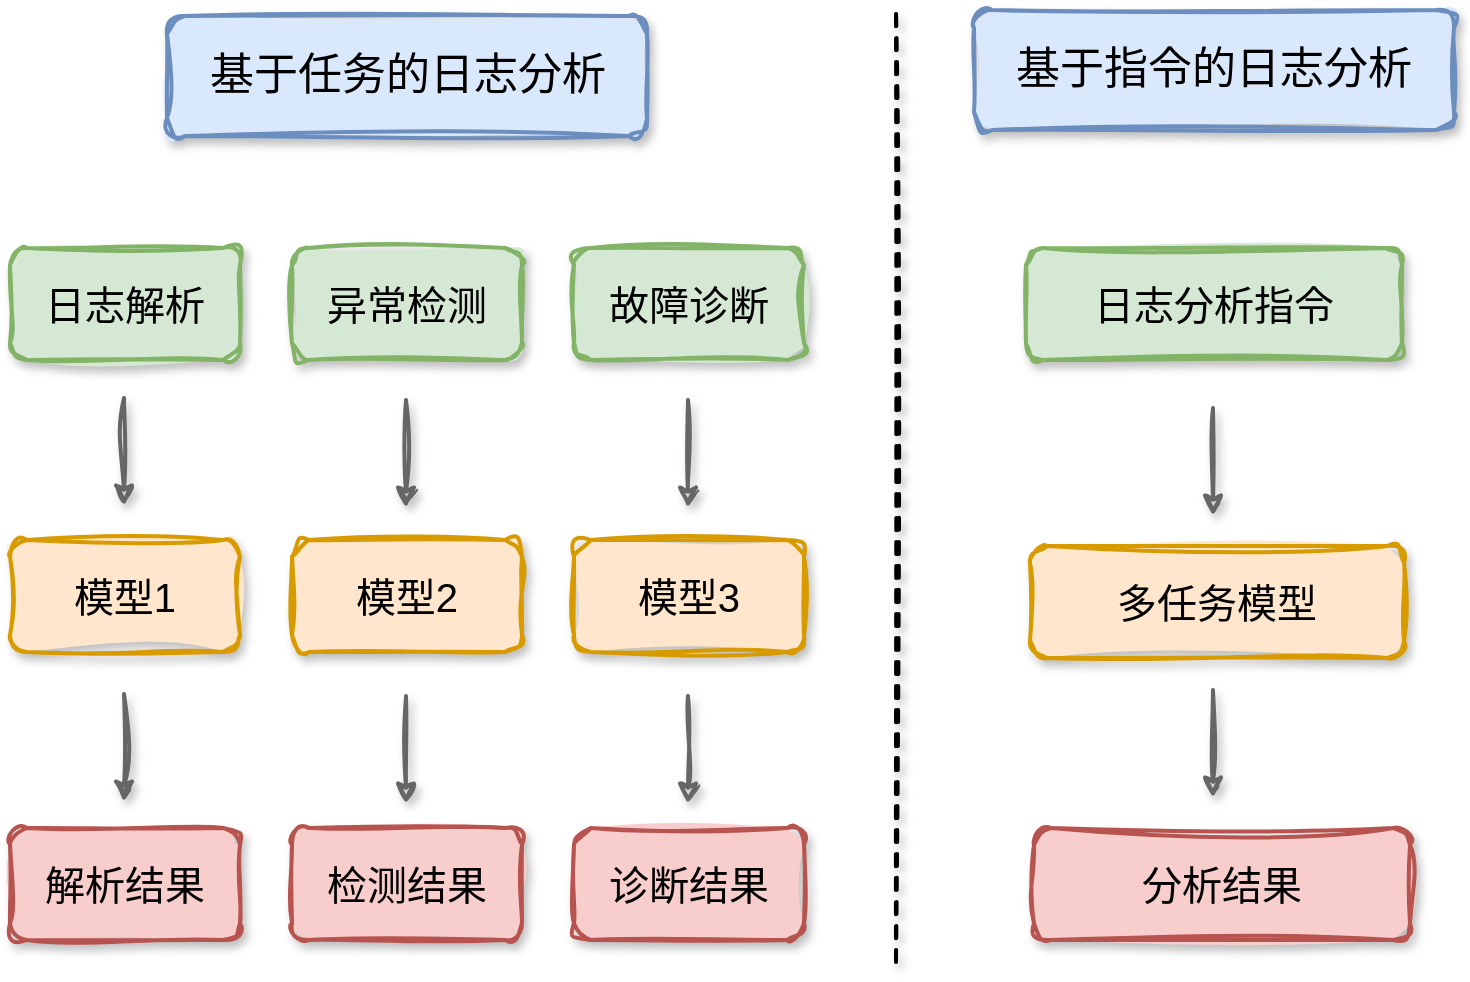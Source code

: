 <mxfile version="26.1.0">
  <diagram name="第 1 页" id="L4ce1Rrvn7hqPBwAT1Oa">
    <mxGraphModel dx="2308" dy="1543" grid="0" gridSize="10" guides="1" tooltips="1" connect="1" arrows="1" fold="1" page="0" pageScale="1" pageWidth="827" pageHeight="1169" math="0" shadow="0">
      <root>
        <mxCell id="0" />
        <mxCell id="1" parent="0" />
        <mxCell id="I-i7RFHFEAs0DxLh_xhu-2" value="&lt;font style=&quot;font-size: 22px;&quot;&gt;基于任务的日志分析&lt;/font&gt;" style="rounded=1;whiteSpace=wrap;html=1;strokeWidth=2;fontSize=20;labelBackgroundColor=none;fillColor=#dae8fc;strokeColor=#6c8ebf;sketch=1;curveFitting=1;jiggle=2;fontFamily=Helvetica;fillStyle=solid;shadow=1;" vertex="1" parent="1">
          <mxGeometry x="-284.5" y="-134" width="240" height="60" as="geometry" />
        </mxCell>
        <mxCell id="I-i7RFHFEAs0DxLh_xhu-4" value="&lt;font style=&quot;font-size: 22px;&quot;&gt;基于指令的日志分析&lt;/font&gt;" style="rounded=1;whiteSpace=wrap;html=1;strokeWidth=2;fontSize=20;labelBackgroundColor=none;fillColor=#dae8fc;strokeColor=#6c8ebf;fillStyle=solid;sketch=1;curveFitting=1;jiggle=2;shadow=1;" vertex="1" parent="1">
          <mxGeometry x="119" y="-137" width="240" height="60" as="geometry" />
        </mxCell>
        <mxCell id="I-i7RFHFEAs0DxLh_xhu-5" value="&lt;font&gt;日志解析&lt;/font&gt;" style="rounded=1;whiteSpace=wrap;html=1;strokeWidth=2;fontSize=20;labelBackgroundColor=none;fillColor=#D5E8D4;strokeColor=#82b366;sketch=1;curveFitting=1;jiggle=2;fontFamily=Helvetica;fillStyle=solid;shadow=1;" vertex="1" parent="1">
          <mxGeometry x="-363" y="-18" width="115" height="56" as="geometry" />
        </mxCell>
        <mxCell id="I-i7RFHFEAs0DxLh_xhu-6" value="&lt;font&gt;异常检测&lt;/font&gt;" style="rounded=1;whiteSpace=wrap;html=1;strokeWidth=2;fontSize=20;labelBackgroundColor=none;fillColor=#D5E8D4;strokeColor=#82b366;sketch=1;curveFitting=1;jiggle=2;fontFamily=Helvetica;fillStyle=solid;shadow=1;" vertex="1" parent="1">
          <mxGeometry x="-222" y="-18" width="115" height="56" as="geometry" />
        </mxCell>
        <mxCell id="I-i7RFHFEAs0DxLh_xhu-7" value="&lt;font&gt;故障诊断&lt;/font&gt;" style="rounded=1;whiteSpace=wrap;html=1;strokeWidth=2;fontSize=20;labelBackgroundColor=none;fillColor=#D5E8D4;strokeColor=#82b366;sketch=1;curveFitting=1;jiggle=2;fontFamily=Helvetica;fillStyle=solid;shadow=1;" vertex="1" parent="1">
          <mxGeometry x="-81" y="-18" width="115" height="56" as="geometry" />
        </mxCell>
        <mxCell id="I-i7RFHFEAs0DxLh_xhu-8" value="" style="endArrow=classic;html=1;rounded=0;strokeWidth=2;fillColor=#f5f5f5;strokeColor=#666666;sketch=1;curveFitting=1;jiggle=2;fontFamily=Helvetica;shadow=1;" edge="1" parent="1">
          <mxGeometry width="50" height="50" relative="1" as="geometry">
            <mxPoint x="-306" y="57" as="sourcePoint" />
            <mxPoint x="-306" y="111" as="targetPoint" />
          </mxGeometry>
        </mxCell>
        <mxCell id="I-i7RFHFEAs0DxLh_xhu-9" value="" style="endArrow=classic;html=1;rounded=0;strokeWidth=2;fillColor=#f5f5f5;strokeColor=#666666;sketch=1;curveFitting=1;jiggle=2;fontFamily=Helvetica;shadow=1;" edge="1" parent="1">
          <mxGeometry width="50" height="50" relative="1" as="geometry">
            <mxPoint x="-165" y="58" as="sourcePoint" />
            <mxPoint x="-165" y="112" as="targetPoint" />
          </mxGeometry>
        </mxCell>
        <mxCell id="I-i7RFHFEAs0DxLh_xhu-10" value="" style="endArrow=classic;html=1;rounded=0;strokeWidth=2;fillColor=#f5f5f5;strokeColor=#666666;sketch=1;curveFitting=1;jiggle=2;fontFamily=Helvetica;shadow=1;" edge="1" parent="1">
          <mxGeometry width="50" height="50" relative="1" as="geometry">
            <mxPoint x="-24" y="58" as="sourcePoint" />
            <mxPoint x="-24" y="112" as="targetPoint" />
          </mxGeometry>
        </mxCell>
        <mxCell id="I-i7RFHFEAs0DxLh_xhu-11" value="&lt;font&gt;模型1&lt;/font&gt;" style="rounded=1;whiteSpace=wrap;html=1;strokeWidth=2;fontSize=20;labelBackgroundColor=none;fillColor=#ffe6cc;strokeColor=#d79b00;sketch=1;curveFitting=1;jiggle=2;fontFamily=Helvetica;fillStyle=solid;shadow=1;" vertex="1" parent="1">
          <mxGeometry x="-363" y="128" width="115" height="56" as="geometry" />
        </mxCell>
        <mxCell id="I-i7RFHFEAs0DxLh_xhu-12" value="&lt;font&gt;模型2&lt;/font&gt;" style="rounded=1;whiteSpace=wrap;html=1;strokeWidth=2;fontSize=20;labelBackgroundColor=none;fillColor=#ffe6cc;strokeColor=#d79b00;sketch=1;curveFitting=1;jiggle=2;fontFamily=Helvetica;fillStyle=solid;shadow=1;" vertex="1" parent="1">
          <mxGeometry x="-222" y="128" width="115" height="56" as="geometry" />
        </mxCell>
        <mxCell id="I-i7RFHFEAs0DxLh_xhu-13" value="&lt;font&gt;模型3&lt;/font&gt;" style="rounded=1;whiteSpace=wrap;html=1;strokeWidth=2;fontSize=20;labelBackgroundColor=none;fillColor=#ffe6cc;strokeColor=#d79b00;sketch=1;curveFitting=1;jiggle=2;fontFamily=Helvetica;fillStyle=solid;shadow=1;" vertex="1" parent="1">
          <mxGeometry x="-81" y="128" width="115" height="56" as="geometry" />
        </mxCell>
        <mxCell id="I-i7RFHFEAs0DxLh_xhu-18" value="解析结果" style="rounded=1;whiteSpace=wrap;html=1;strokeWidth=2;fontSize=20;labelBackgroundColor=none;fillColor=#f8cecc;strokeColor=#b85450;sketch=1;curveFitting=1;jiggle=2;fontFamily=Helvetica;fillStyle=solid;shadow=1;" vertex="1" parent="1">
          <mxGeometry x="-363" y="272" width="115" height="56" as="geometry" />
        </mxCell>
        <mxCell id="I-i7RFHFEAs0DxLh_xhu-19" value="&lt;font&gt;检测结果&lt;/font&gt;" style="rounded=1;whiteSpace=wrap;html=1;strokeWidth=2;fontSize=20;labelBackgroundColor=none;fillColor=#f8cecc;strokeColor=#b85450;sketch=1;curveFitting=1;jiggle=2;fontFamily=Helvetica;fillStyle=solid;shadow=1;" vertex="1" parent="1">
          <mxGeometry x="-222" y="272" width="115" height="56" as="geometry" />
        </mxCell>
        <mxCell id="I-i7RFHFEAs0DxLh_xhu-20" value="&lt;font&gt;诊断结果&lt;/font&gt;" style="rounded=1;whiteSpace=wrap;html=1;strokeWidth=2;fontSize=20;labelBackgroundColor=none;fillColor=#f8cecc;strokeColor=#b85450;sketch=1;curveFitting=1;jiggle=2;fontFamily=Helvetica;fillStyle=solid;shadow=1;" vertex="1" parent="1">
          <mxGeometry x="-81" y="272" width="115" height="56" as="geometry" />
        </mxCell>
        <mxCell id="I-i7RFHFEAs0DxLh_xhu-21" value="" style="endArrow=classic;html=1;rounded=0;strokeWidth=2;fillColor=#f5f5f5;strokeColor=#666666;sketch=1;curveFitting=1;jiggle=2;fontFamily=Helvetica;shadow=1;" edge="1" parent="1">
          <mxGeometry width="50" height="50" relative="1" as="geometry">
            <mxPoint x="-306" y="205" as="sourcePoint" />
            <mxPoint x="-306" y="259" as="targetPoint" />
          </mxGeometry>
        </mxCell>
        <mxCell id="I-i7RFHFEAs0DxLh_xhu-22" value="" style="endArrow=classic;html=1;rounded=0;strokeWidth=2;fillColor=#f5f5f5;strokeColor=#666666;sketch=1;curveFitting=1;jiggle=2;fontFamily=Helvetica;shadow=1;" edge="1" parent="1">
          <mxGeometry width="50" height="50" relative="1" as="geometry">
            <mxPoint x="-165" y="206" as="sourcePoint" />
            <mxPoint x="-165" y="260" as="targetPoint" />
          </mxGeometry>
        </mxCell>
        <mxCell id="I-i7RFHFEAs0DxLh_xhu-23" value="" style="endArrow=classic;html=1;rounded=0;strokeWidth=2;fillColor=#f5f5f5;strokeColor=#666666;sketch=1;curveFitting=1;jiggle=2;fontFamily=Helvetica;shadow=1;" edge="1" parent="1">
          <mxGeometry width="50" height="50" relative="1" as="geometry">
            <mxPoint x="-24" y="206" as="sourcePoint" />
            <mxPoint x="-24" y="260" as="targetPoint" />
          </mxGeometry>
        </mxCell>
        <mxCell id="I-i7RFHFEAs0DxLh_xhu-24" value="&lt;font&gt;日志分析指令&lt;/font&gt;" style="rounded=1;whiteSpace=wrap;html=1;strokeWidth=2;fontSize=20;labelBackgroundColor=none;fillColor=#d5e8d4;strokeColor=#82b366;sketch=1;curveFitting=1;jiggle=2;fontFamily=Helvetica;fillStyle=solid;shadow=1;" vertex="1" parent="1">
          <mxGeometry x="145" y="-18" width="188" height="56" as="geometry" />
        </mxCell>
        <mxCell id="I-i7RFHFEAs0DxLh_xhu-25" value="" style="endArrow=classic;html=1;rounded=0;strokeWidth=2;fillColor=#f5f5f5;strokeColor=#666666;sketch=1;curveFitting=1;jiggle=2;fontFamily=Helvetica;shadow=1;" edge="1" parent="1">
          <mxGeometry width="50" height="50" relative="1" as="geometry">
            <mxPoint x="238.5" y="62" as="sourcePoint" />
            <mxPoint x="238.5" y="116" as="targetPoint" />
          </mxGeometry>
        </mxCell>
        <mxCell id="I-i7RFHFEAs0DxLh_xhu-28" value="&lt;font&gt;多任务模型&lt;/font&gt;" style="rounded=1;whiteSpace=wrap;html=1;strokeWidth=2;fontSize=20;labelBackgroundColor=none;fillColor=#ffe6cc;strokeColor=#d79b00;sketch=1;curveFitting=1;jiggle=2;fontFamily=Helvetica;fillStyle=solid;shadow=1;" vertex="1" parent="1">
          <mxGeometry x="147" y="131" width="187" height="56" as="geometry" />
        </mxCell>
        <mxCell id="I-i7RFHFEAs0DxLh_xhu-29" value="" style="endArrow=classic;html=1;rounded=0;strokeWidth=2;fillColor=#f5f5f5;strokeColor=#666666;sketch=1;curveFitting=1;jiggle=2;fontFamily=Helvetica;shadow=1;" edge="1" parent="1">
          <mxGeometry width="50" height="50" relative="1" as="geometry">
            <mxPoint x="238.5" y="203" as="sourcePoint" />
            <mxPoint x="238.5" y="257" as="targetPoint" />
          </mxGeometry>
        </mxCell>
        <mxCell id="I-i7RFHFEAs0DxLh_xhu-30" value="&lt;font&gt;分析结果&lt;/font&gt;" style="rounded=1;whiteSpace=wrap;html=1;strokeWidth=2;fontSize=20;labelBackgroundColor=none;fillColor=#f8cecc;strokeColor=#b85450;sketch=1;curveFitting=1;jiggle=2;fontFamily=Helvetica;fillStyle=solid;shadow=1;" vertex="1" parent="1">
          <mxGeometry x="149" y="272" width="188" height="56" as="geometry" />
        </mxCell>
        <mxCell id="I-i7RFHFEAs0DxLh_xhu-31" value="" style="endArrow=none;dashed=1;html=1;rounded=0;strokeWidth=2;sketch=1;curveFitting=1;jiggle=2;shadow=1;" edge="1" parent="1">
          <mxGeometry width="50" height="50" relative="1" as="geometry">
            <mxPoint x="80" y="339" as="sourcePoint" />
            <mxPoint x="80" y="-137" as="targetPoint" />
          </mxGeometry>
        </mxCell>
      </root>
    </mxGraphModel>
  </diagram>
</mxfile>
